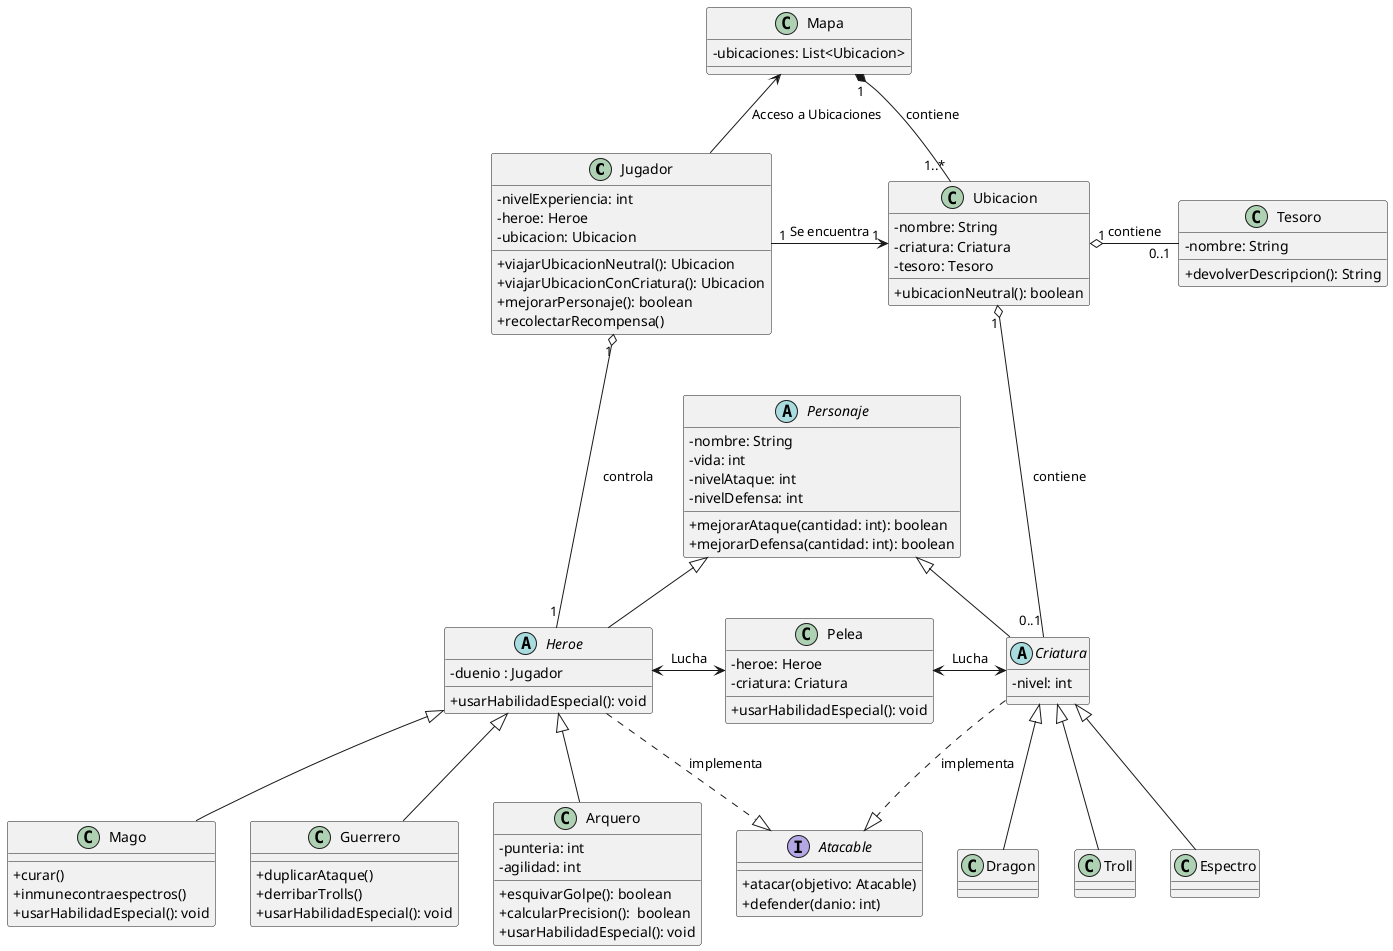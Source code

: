 @startuml reinoEncantado
skinparam classAttributeIconSize 0

class Jugador{
- nivelExperiencia: int
- heroe: Heroe
- ubicacion: Ubicacion
+ viajarUbicacionNeutral(): Ubicacion
+ viajarUbicacionConCriatura(): Ubicacion
+ mejorarPersonaje(): boolean
+ recolectarRecompensa()
}

abstract class Personaje{
- nombre: String
- vida: int
- nivelAtaque: int
- nivelDefensa: int
+ mejorarAtaque(cantidad: int): boolean
+ mejorarDefensa(cantidad: int): boolean
}

abstract class Heroe{
- duenio : Jugador
+ usarHabilidadEspecial(): void
}

abstract class Criatura{
- nivel: int
}

class Mago{
+ curar()
+ inmunecontraespectros()
+ usarHabilidadEspecial(): void
}

class Guerrero{
+ duplicarAtaque()
+ derribarTrolls()
+ usarHabilidadEspecial(): void
}

class Arquero{
- punteria: int
- agilidad: int
+ esquivarGolpe(): boolean
+ calcularPrecision():  boolean
+ usarHabilidadEspecial(): void
}

class Dragon{
}

class Troll{
}

class Espectro{
}

interface Atacable{
+ atacar(objetivo: Atacable)
+ defender(danio: int)
}

class Pelea{
-heroe: Heroe
-criatura: Criatura
+usarHabilidadEspecial(): void
}

class Mapa{
- ubicaciones: List<Ubicacion>
}

class Ubicacion{
- nombre: String
- criatura: Criatura
- tesoro: Tesoro
+ ubicacionNeutral(): boolean
}

class Tesoro{
- nombre: String
+ devolverDescripcion(): String
}


Jugador "1" o- "1" Heroe: controla
Personaje <|-- Heroe
Personaje <|-- Criatura
Heroe <|-- Arquero
Heroe <|-- Mago
Heroe <|-- Guerrero
Criatura <|-- Dragon
Criatura <|-- Troll
Criatura <|-- Espectro
Heroe <-> Pelea: Lucha
Pelea <-> Criatura: Lucha
Heroe ..|> Atacable: implementa
Criatura ..|> Atacable: implementa
Mapa <-- Jugador: Acceso a Ubicaciones
Jugador "1" -> "1" Ubicacion: Se encuentra
Mapa "1" *- "1..*" Ubicacion: contiene
Ubicacion "1" o--- "0..1" Criatura: contiene
Ubicacion "1" o- "0..1" Tesoro: contiene

@enduml